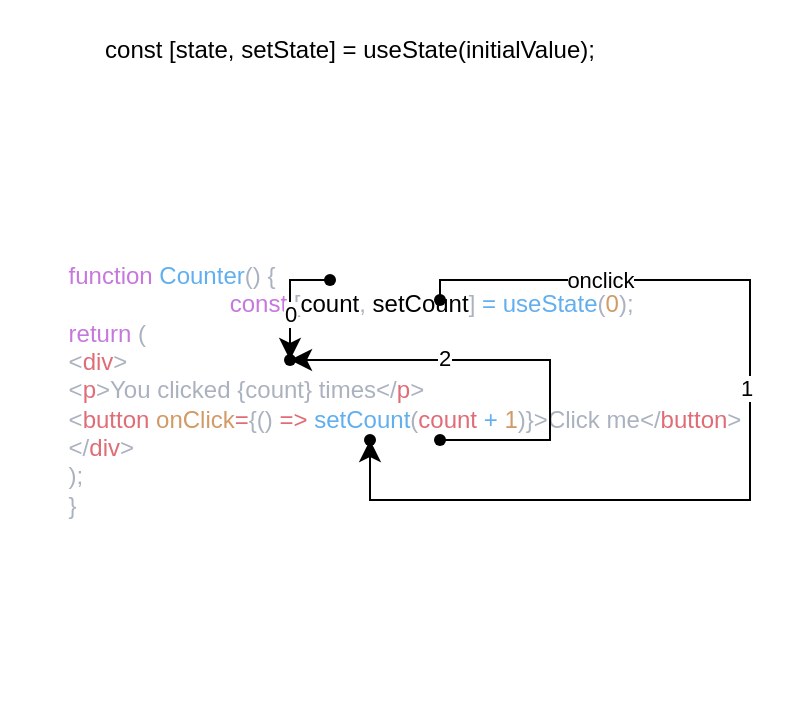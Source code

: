 <mxfile version="24.6.4" type="device">
  <diagram name="Page-1" id="_BSAuVks01rc1VASpYpf">
    <mxGraphModel dx="759" dy="572" grid="1" gridSize="10" guides="1" tooltips="1" connect="1" arrows="1" fold="1" page="1" pageScale="1" pageWidth="850" pageHeight="1100" math="0" shadow="0">
      <root>
        <mxCell id="0" />
        <mxCell id="1" parent="0" />
        <mxCell id="iDIlQMVcEfLAjAhaecYO-2" value="const [state, setState] = useState(initialValue);" style="text;html=1;align=center;verticalAlign=middle;whiteSpace=wrap;rounded=0;" vertex="1" parent="1">
          <mxGeometry x="230" y="230" width="280" height="50" as="geometry" />
        </mxCell>
        <mxCell id="iDIlQMVcEfLAjAhaecYO-3" value="&lt;div style=&quot;text-align: left;&quot;&gt;&lt;span style=&quot;background-color: initial; color: rgb(198, 120, 221);&quot; class=&quot;token&quot;&gt;function&lt;/span&gt;&lt;span style=&quot;background-color: initial;&quot;&gt; &lt;/span&gt;&lt;span style=&quot;background-color: initial; color: rgb(97, 175, 239);&quot; class=&quot;token maybe-class-name&quot;&gt;Counter&lt;/span&gt;&lt;span style=&quot;background-color: initial; color: rgb(171, 178, 191);&quot; class=&quot;token&quot;&gt;(&lt;/span&gt;&lt;span style=&quot;background-color: initial; color: rgb(171, 178, 191);&quot; class=&quot;token&quot;&gt;)&lt;/span&gt;&lt;span style=&quot;background-color: initial;&quot;&gt; &lt;/span&gt;&lt;span style=&quot;background-color: initial; color: rgb(171, 178, 191);&quot; class=&quot;token&quot;&gt;{&lt;/span&gt;&lt;/div&gt;  &lt;span style=&quot;color: rgb(198, 120, 221);&quot; class=&quot;token&quot;&gt;&lt;span style=&quot;white-space: pre;&quot;&gt;&#x9;&lt;/span&gt;const&lt;/span&gt; &lt;span style=&quot;color: rgb(171, 178, 191);&quot; class=&quot;token&quot;&gt;[&lt;/span&gt;count&lt;span style=&quot;color: rgb(171, 178, 191);&quot; class=&quot;token&quot;&gt;,&lt;/span&gt; setCount&lt;span style=&quot;color: rgb(171, 178, 191);&quot; class=&quot;token&quot;&gt;]&lt;/span&gt; &lt;span style=&quot;color: rgb(97, 175, 239);&quot; class=&quot;token&quot;&gt;=&lt;/span&gt; &lt;span style=&quot;color: rgb(97, 175, 239);&quot; class=&quot;token&quot;&gt;useState&lt;/span&gt;&lt;span style=&quot;color: rgb(171, 178, 191);&quot; class=&quot;token&quot;&gt;(&lt;/span&gt;&lt;span style=&quot;color: rgb(209, 154, 102);&quot; class=&quot;token&quot;&gt;0&lt;/span&gt;&lt;span style=&quot;color: rgb(171, 178, 191);&quot; class=&quot;token&quot;&gt;)&lt;/span&gt;&lt;span style=&quot;color: rgb(171, 178, 191);&quot; class=&quot;token&quot;&gt;;&lt;/span&gt;&lt;div&gt;&lt;div style=&quot;text-align: left;&quot;&gt;&lt;span style=&quot;background-color: initial; color: rgb(198, 120, 221);&quot; class=&quot;token control-flow&quot;&gt;return&lt;/span&gt;&lt;span style=&quot;background-color: initial; color: rgb(171, 178, 191);&quot;&gt; &lt;/span&gt;&lt;span style=&quot;background-color: initial; color: rgb(171, 178, 191);&quot; class=&quot;token&quot;&gt;(&lt;/span&gt;&lt;/div&gt;&lt;div&gt;&lt;div style=&quot;text-align: left;&quot;&gt;&lt;span style=&quot;color: rgb(171, 178, 191); background-color: initial;&quot; class=&quot;token&quot;&gt;&amp;lt;&lt;/span&gt;&lt;span style=&quot;background-color: initial; color: rgb(224, 108, 117);&quot; class=&quot;token&quot;&gt;div&lt;/span&gt;&lt;span style=&quot;color: rgb(171, 178, 191); background-color: initial;&quot; class=&quot;token&quot;&gt;&amp;gt;&lt;/span&gt;&lt;/div&gt;&lt;div style=&quot;text-align: left;&quot;&gt;&lt;span style=&quot;color: rgb(171, 178, 191); background-color: initial; text-align: center;&quot; class=&quot;token&quot;&gt;&amp;lt;&lt;/span&gt;&lt;span style=&quot;background-color: initial; text-align: center; color: rgb(224, 108, 117);&quot; class=&quot;token&quot;&gt;p&lt;/span&gt;&lt;span style=&quot;color: rgb(171, 178, 191); background-color: initial; text-align: center;&quot; class=&quot;token&quot;&gt;&amp;gt;&lt;/span&gt;&lt;span style=&quot;color: rgb(171, 178, 191); background-color: initial; text-align: center;&quot; class=&quot;token plain-text&quot;&gt;You clicked &lt;/span&gt;&lt;span style=&quot;color: rgb(171, 178, 191); background-color: initial; text-align: center;&quot; class=&quot;token&quot;&gt;{&lt;/span&gt;&lt;span style=&quot;color: rgb(171, 178, 191); background-color: initial; text-align: center;&quot;&gt;count&lt;/span&gt;&lt;span style=&quot;color: rgb(171, 178, 191); background-color: initial; text-align: center;&quot; class=&quot;token&quot;&gt;}&lt;/span&gt;&lt;span style=&quot;color: rgb(171, 178, 191); background-color: initial; text-align: center;&quot; class=&quot;token plain-text&quot;&gt; times&lt;/span&gt;&lt;span style=&quot;color: rgb(171, 178, 191); background-color: initial; text-align: center;&quot; class=&quot;token&quot;&gt;&amp;lt;/&lt;/span&gt;&lt;span style=&quot;background-color: initial; text-align: center; color: rgb(224, 108, 117);&quot; class=&quot;token&quot;&gt;p&lt;/span&gt;&lt;span style=&quot;color: rgb(171, 178, 191); background-color: initial; text-align: center;&quot; class=&quot;token&quot;&gt;&amp;gt;&lt;/span&gt;&lt;/div&gt;&lt;span style=&quot;color: rgb(171, 178, 191);&quot; class=&quot;token&quot;&gt;&lt;span class=&quot;token plain-text&quot;&gt;      &lt;/span&gt;&lt;span class=&quot;token&quot;&gt;&amp;lt;&lt;/span&gt;&lt;span style=&quot;color: rgb(224, 108, 117);&quot; class=&quot;token&quot;&gt;button&lt;/span&gt;&lt;span style=&quot;color: rgb(224, 108, 117);&quot; class=&quot;token&quot;&gt; &lt;/span&gt;&lt;span style=&quot;color: rgb(209, 154, 102);&quot; class=&quot;token&quot;&gt;onClick&lt;/span&gt;&lt;span style=&quot;color: rgb(224, 108, 117);&quot; class=&quot;token script language-javascript script-punctuation&quot;&gt;=&lt;/span&gt;&lt;span class=&quot;token script language-javascript&quot;&gt;{&lt;/span&gt;&lt;span class=&quot;token script language-javascript&quot;&gt;(&lt;/span&gt;&lt;span class=&quot;token script language-javascript&quot;&gt;)&lt;/span&gt;&lt;span style=&quot;color: rgb(224, 108, 117);&quot; class=&quot;token script language-javascript&quot;&gt; &lt;/span&gt;&lt;span style=&quot;color: rgb(224, 108, 117);&quot; class=&quot;token script language-javascript arrow&quot;&gt;=&amp;gt;&lt;/span&gt;&lt;span style=&quot;color: rgb(224, 108, 117);&quot; class=&quot;token script language-javascript&quot;&gt; &lt;/span&gt;&lt;span style=&quot;color: rgb(97, 175, 239);&quot; class=&quot;token script language-javascript&quot;&gt;setCount&lt;/span&gt;&lt;span class=&quot;token script language-javascript&quot;&gt;(&lt;/span&gt;&lt;span style=&quot;color: rgb(224, 108, 117);&quot; class=&quot;token script language-javascript&quot;&gt;count &lt;/span&gt;&lt;span style=&quot;color: rgb(97, 175, 239);&quot; class=&quot;token script language-javascript&quot;&gt;+&lt;/span&gt;&lt;span style=&quot;color: rgb(224, 108, 117);&quot; class=&quot;token script language-javascript&quot;&gt; &lt;/span&gt;&lt;span style=&quot;color: rgb(209, 154, 102);&quot; class=&quot;token script language-javascript&quot;&gt;1&lt;/span&gt;&lt;span class=&quot;token script language-javascript&quot;&gt;)&lt;/span&gt;&lt;span class=&quot;token script language-javascript&quot;&gt;}&lt;/span&gt;&lt;span class=&quot;token&quot;&gt;&amp;gt;&lt;/span&gt;Click me&lt;span class=&quot;token plain-text&quot;&gt;&lt;span style=&quot;text-align: left; background-color: initial;&quot; class=&quot;token&quot;&gt;&amp;lt;/&lt;/span&gt;&lt;span style=&quot;text-align: left; background-color: initial; color: rgb(224, 108, 117);&quot; class=&quot;token&quot;&gt;button&lt;/span&gt;&lt;span style=&quot;text-align: left; background-color: initial;&quot; class=&quot;token&quot;&gt;&amp;gt;&lt;/span&gt;&lt;div style=&quot;text-align: left;&quot;&gt;&lt;span style=&quot;background-color: initial;&quot; class=&quot;token&quot;&gt;&amp;lt;/&lt;/span&gt;&lt;span style=&quot;background-color: initial; color: rgb(224, 108, 117);&quot; class=&quot;token&quot;&gt;div&lt;/span&gt;&lt;span style=&quot;background-color: initial;&quot; class=&quot;token&quot;&gt;&amp;gt;&lt;/span&gt;&lt;/div&gt;    &lt;/span&gt;&lt;div style=&quot;text-align: left;&quot;&gt;&lt;span style=&quot;background-color: initial;&quot; class=&quot;token&quot;&gt;)&lt;/span&gt;&lt;span style=&quot;background-color: initial;&quot; class=&quot;token&quot;&gt;;&lt;/span&gt;&lt;/div&gt;  &lt;span class=&quot;token&quot;&gt;&lt;div style=&quot;text-align: left;&quot;&gt;&lt;span style=&quot;background-color: initial;&quot;&gt;}&lt;/span&gt;&lt;/div&gt;&lt;/span&gt;&lt;/span&gt;&lt;/div&gt;&lt;/div&gt;" style="text;html=1;align=center;verticalAlign=middle;whiteSpace=wrap;rounded=0;" vertex="1" parent="1">
          <mxGeometry x="195" y="260" width="405" height="330" as="geometry" />
        </mxCell>
        <mxCell id="iDIlQMVcEfLAjAhaecYO-17" value="" style="shape=waypoint;sketch=0;fillStyle=solid;size=6;pointerEvents=1;points=[];fillColor=none;resizable=0;rotatable=0;perimeter=centerPerimeter;snapToPoint=1;" vertex="1" parent="1">
          <mxGeometry x="350" y="360" width="20" height="20" as="geometry" />
        </mxCell>
        <mxCell id="iDIlQMVcEfLAjAhaecYO-18" value="" style="edgeStyle=segmentEdgeStyle;endArrow=classic;html=1;curved=0;rounded=0;endSize=8;startSize=8;" edge="1" parent="1" source="iDIlQMVcEfLAjAhaecYO-17" target="iDIlQMVcEfLAjAhaecYO-19">
          <mxGeometry width="50" height="50" relative="1" as="geometry">
            <mxPoint x="200" y="460" as="sourcePoint" />
            <mxPoint x="250" y="410" as="targetPoint" />
          </mxGeometry>
        </mxCell>
        <mxCell id="iDIlQMVcEfLAjAhaecYO-28" value="0" style="edgeLabel;html=1;align=center;verticalAlign=middle;resizable=0;points=[];" vertex="1" connectable="0" parent="iDIlQMVcEfLAjAhaecYO-18">
          <mxGeometry x="0.241" relative="1" as="geometry">
            <mxPoint as="offset" />
          </mxGeometry>
        </mxCell>
        <mxCell id="iDIlQMVcEfLAjAhaecYO-19" value="" style="shape=waypoint;sketch=0;fillStyle=solid;size=6;pointerEvents=1;points=[];fillColor=none;resizable=0;rotatable=0;perimeter=centerPerimeter;snapToPoint=1;" vertex="1" parent="1">
          <mxGeometry x="330" y="400" width="20" height="20" as="geometry" />
        </mxCell>
        <mxCell id="iDIlQMVcEfLAjAhaecYO-20" value="" style="shape=waypoint;sketch=0;fillStyle=solid;size=6;pointerEvents=1;points=[];fillColor=none;resizable=0;rotatable=0;perimeter=centerPerimeter;snapToPoint=1;" vertex="1" parent="1">
          <mxGeometry x="370" y="440" width="20" height="20" as="geometry" />
        </mxCell>
        <mxCell id="iDIlQMVcEfLAjAhaecYO-21" value="" style="shape=waypoint;sketch=0;fillStyle=solid;size=6;pointerEvents=1;points=[];fillColor=none;resizable=0;rotatable=0;perimeter=centerPerimeter;snapToPoint=1;" vertex="1" parent="1">
          <mxGeometry x="405" y="370" width="20" height="20" as="geometry" />
        </mxCell>
        <mxCell id="iDIlQMVcEfLAjAhaecYO-22" value="" style="edgeStyle=segmentEdgeStyle;endArrow=classic;html=1;curved=0;rounded=0;endSize=8;startSize=8;" edge="1" parent="1" source="iDIlQMVcEfLAjAhaecYO-21" target="iDIlQMVcEfLAjAhaecYO-20">
          <mxGeometry width="50" height="50" relative="1" as="geometry">
            <mxPoint x="320" y="420" as="sourcePoint" />
            <mxPoint x="370" y="370" as="targetPoint" />
            <Array as="points">
              <mxPoint x="415" y="370" />
              <mxPoint x="570" y="370" />
              <mxPoint x="570" y="480" />
              <mxPoint x="380" y="480" />
            </Array>
          </mxGeometry>
        </mxCell>
        <mxCell id="iDIlQMVcEfLAjAhaecYO-27" value="onclick" style="edgeLabel;html=1;align=center;verticalAlign=middle;resizable=0;points=[];" vertex="1" connectable="0" parent="iDIlQMVcEfLAjAhaecYO-22">
          <mxGeometry x="-0.638" relative="1" as="geometry">
            <mxPoint as="offset" />
          </mxGeometry>
        </mxCell>
        <mxCell id="iDIlQMVcEfLAjAhaecYO-29" value="1" style="edgeLabel;html=1;align=center;verticalAlign=middle;resizable=0;points=[];" vertex="1" connectable="0" parent="iDIlQMVcEfLAjAhaecYO-22">
          <mxGeometry x="-0.116" y="-2" relative="1" as="geometry">
            <mxPoint as="offset" />
          </mxGeometry>
        </mxCell>
        <mxCell id="iDIlQMVcEfLAjAhaecYO-25" value="" style="shape=waypoint;sketch=0;fillStyle=solid;size=6;pointerEvents=1;points=[];fillColor=none;resizable=0;rotatable=0;perimeter=centerPerimeter;snapToPoint=1;" vertex="1" parent="1">
          <mxGeometry x="405" y="440" width="20" height="20" as="geometry" />
        </mxCell>
        <mxCell id="iDIlQMVcEfLAjAhaecYO-26" value="" style="edgeStyle=segmentEdgeStyle;endArrow=classic;html=1;curved=0;rounded=0;endSize=8;startSize=8;entryX=0.529;entryY=0.731;entryDx=0;entryDy=0;entryPerimeter=0;exitX=0.531;exitY=0.717;exitDx=0;exitDy=0;exitPerimeter=0;" edge="1" parent="1" source="iDIlQMVcEfLAjAhaecYO-25" target="iDIlQMVcEfLAjAhaecYO-19">
          <mxGeometry width="50" height="50" relative="1" as="geometry">
            <mxPoint x="280" y="510" as="sourcePoint" />
            <mxPoint x="330" y="460" as="targetPoint" />
            <Array as="points">
              <mxPoint x="470" y="450" />
              <mxPoint x="470" y="410" />
            </Array>
          </mxGeometry>
        </mxCell>
        <mxCell id="iDIlQMVcEfLAjAhaecYO-30" value="2" style="edgeLabel;html=1;align=center;verticalAlign=middle;resizable=0;points=[];" vertex="1" connectable="0" parent="iDIlQMVcEfLAjAhaecYO-26">
          <mxGeometry x="0.316" y="-1" relative="1" as="geometry">
            <mxPoint as="offset" />
          </mxGeometry>
        </mxCell>
      </root>
    </mxGraphModel>
  </diagram>
</mxfile>
